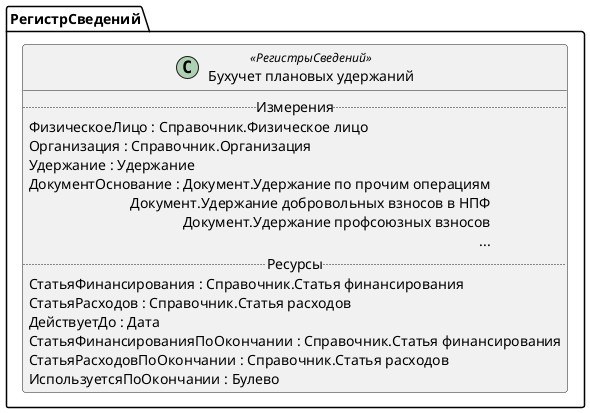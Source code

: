 ﻿@startuml БухучетПлановыхУдержаний
'!include templates.wsd
'..\include templates.wsd
class РегистрСведений.БухучетПлановыхУдержаний as "Бухучет плановых удержаний" <<РегистрыСведений>>
{
..Измерения..
ФизическоеЛицо : Справочник.Физическое лицо
Организация : Справочник.Организация
Удержание : Удержание
ДокументОснование : Документ.Удержание по прочим операциям\rДокумент.Удержание добровольных взносов в НПФ\rДокумент.Удержание профсоюзных взносов\r...
..Ресурсы..
СтатьяФинансирования : Справочник.Статья финансирования
СтатьяРасходов : Справочник.Статья расходов
ДействуетДо : Дата
СтатьяФинансированияПоОкончании : Справочник.Статья финансирования
СтатьяРасходовПоОкончании : Справочник.Статья расходов
ИспользуетсяПоОкончании : Булево
}
@enduml
